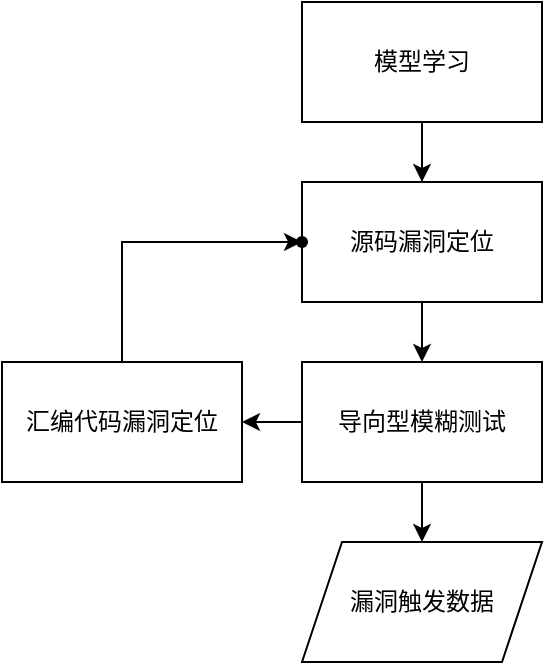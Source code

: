 <mxfile version="20.6.0" type="github"><diagram id="Cz15Lku9XzjefEzdZuNN" name="第 1 页"><mxGraphModel dx="1422" dy="772" grid="1" gridSize="10" guides="1" tooltips="1" connect="1" arrows="1" fold="1" page="1" pageScale="1" pageWidth="827" pageHeight="1169" math="0" shadow="0"><root><mxCell id="0"/><mxCell id="1" parent="0"/><mxCell id="vm6p5Cpc4nACIQA_cR9U-23" value="" style="edgeStyle=orthogonalEdgeStyle;rounded=0;orthogonalLoop=1;jettySize=auto;html=1;" edge="1" parent="1" source="Tdcl5hbihQdsggTFRSgU-1" target="vm6p5Cpc4nACIQA_cR9U-2"><mxGeometry relative="1" as="geometry"/></mxCell><mxCell id="vm6p5Cpc4nACIQA_cR9U-28" value="" style="edgeStyle=orthogonalEdgeStyle;rounded=0;orthogonalLoop=1;jettySize=auto;html=1;" edge="1" parent="1" source="Tdcl5hbihQdsggTFRSgU-1" target="vm6p5Cpc4nACIQA_cR9U-1"><mxGeometry relative="1" as="geometry"/></mxCell><mxCell id="Tdcl5hbihQdsggTFRSgU-1" value="模型学习" style="rounded=0;whiteSpace=wrap;html=1;" parent="1" vertex="1"><mxGeometry x="250" y="130" width="120" height="60" as="geometry"/></mxCell><mxCell id="vm6p5Cpc4nACIQA_cR9U-1" value="源码漏洞定位" style="rounded=0;whiteSpace=wrap;html=1;" vertex="1" parent="1"><mxGeometry x="250" y="220" width="120" height="60" as="geometry"/></mxCell><mxCell id="vm6p5Cpc4nACIQA_cR9U-24" value="" style="edgeStyle=orthogonalEdgeStyle;rounded=0;orthogonalLoop=1;jettySize=auto;html=1;" edge="1" parent="1" source="vm6p5Cpc4nACIQA_cR9U-2" target="vm6p5Cpc4nACIQA_cR9U-4"><mxGeometry relative="1" as="geometry"/></mxCell><mxCell id="vm6p5Cpc4nACIQA_cR9U-30" value="" style="edgeStyle=orthogonalEdgeStyle;rounded=0;orthogonalLoop=1;jettySize=auto;html=1;" edge="1" parent="1" source="vm6p5Cpc4nACIQA_cR9U-2" target="vm6p5Cpc4nACIQA_cR9U-29"><mxGeometry relative="1" as="geometry"/></mxCell><mxCell id="vm6p5Cpc4nACIQA_cR9U-2" value="导向型模糊测试" style="rounded=0;whiteSpace=wrap;html=1;" vertex="1" parent="1"><mxGeometry x="250" y="310" width="120" height="60" as="geometry"/></mxCell><mxCell id="vm6p5Cpc4nACIQA_cR9U-26" value="" style="edgeStyle=orthogonalEdgeStyle;rounded=0;orthogonalLoop=1;jettySize=auto;html=1;" edge="1" parent="1" source="vm6p5Cpc4nACIQA_cR9U-4" target="vm6p5Cpc4nACIQA_cR9U-25"><mxGeometry relative="1" as="geometry"><Array as="points"><mxPoint x="160" y="250"/></Array></mxGeometry></mxCell><mxCell id="vm6p5Cpc4nACIQA_cR9U-4" value="汇编代码漏洞定位" style="rounded=0;whiteSpace=wrap;html=1;" vertex="1" parent="1"><mxGeometry x="100" y="310" width="120" height="60" as="geometry"/></mxCell><mxCell id="vm6p5Cpc4nACIQA_cR9U-25" value="" style="shape=waypoint;sketch=0;size=6;pointerEvents=1;points=[];fillColor=default;resizable=0;rotatable=0;perimeter=centerPerimeter;snapToPoint=1;rounded=0;" vertex="1" parent="1"><mxGeometry x="230" y="230" width="40" height="40" as="geometry"/></mxCell><mxCell id="vm6p5Cpc4nACIQA_cR9U-29" value="漏洞触发数据" style="shape=parallelogram;perimeter=parallelogramPerimeter;whiteSpace=wrap;html=1;fixedSize=1;" vertex="1" parent="1"><mxGeometry x="250" y="400" width="120" height="60" as="geometry"/></mxCell></root></mxGraphModel></diagram></mxfile>
